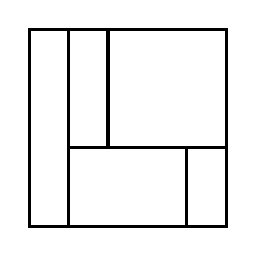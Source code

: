 \begin{tikzpicture}[very thick, scale=.5]
    \draw (0,0) rectangle (1,5);
    \draw (1,2) rectangle (2,5);
    \draw (2,2) rectangle (5,5);
    \draw (1,0) rectangle (4,2);
    \draw (4,0) rectangle (5,2);
\end{tikzpicture}
